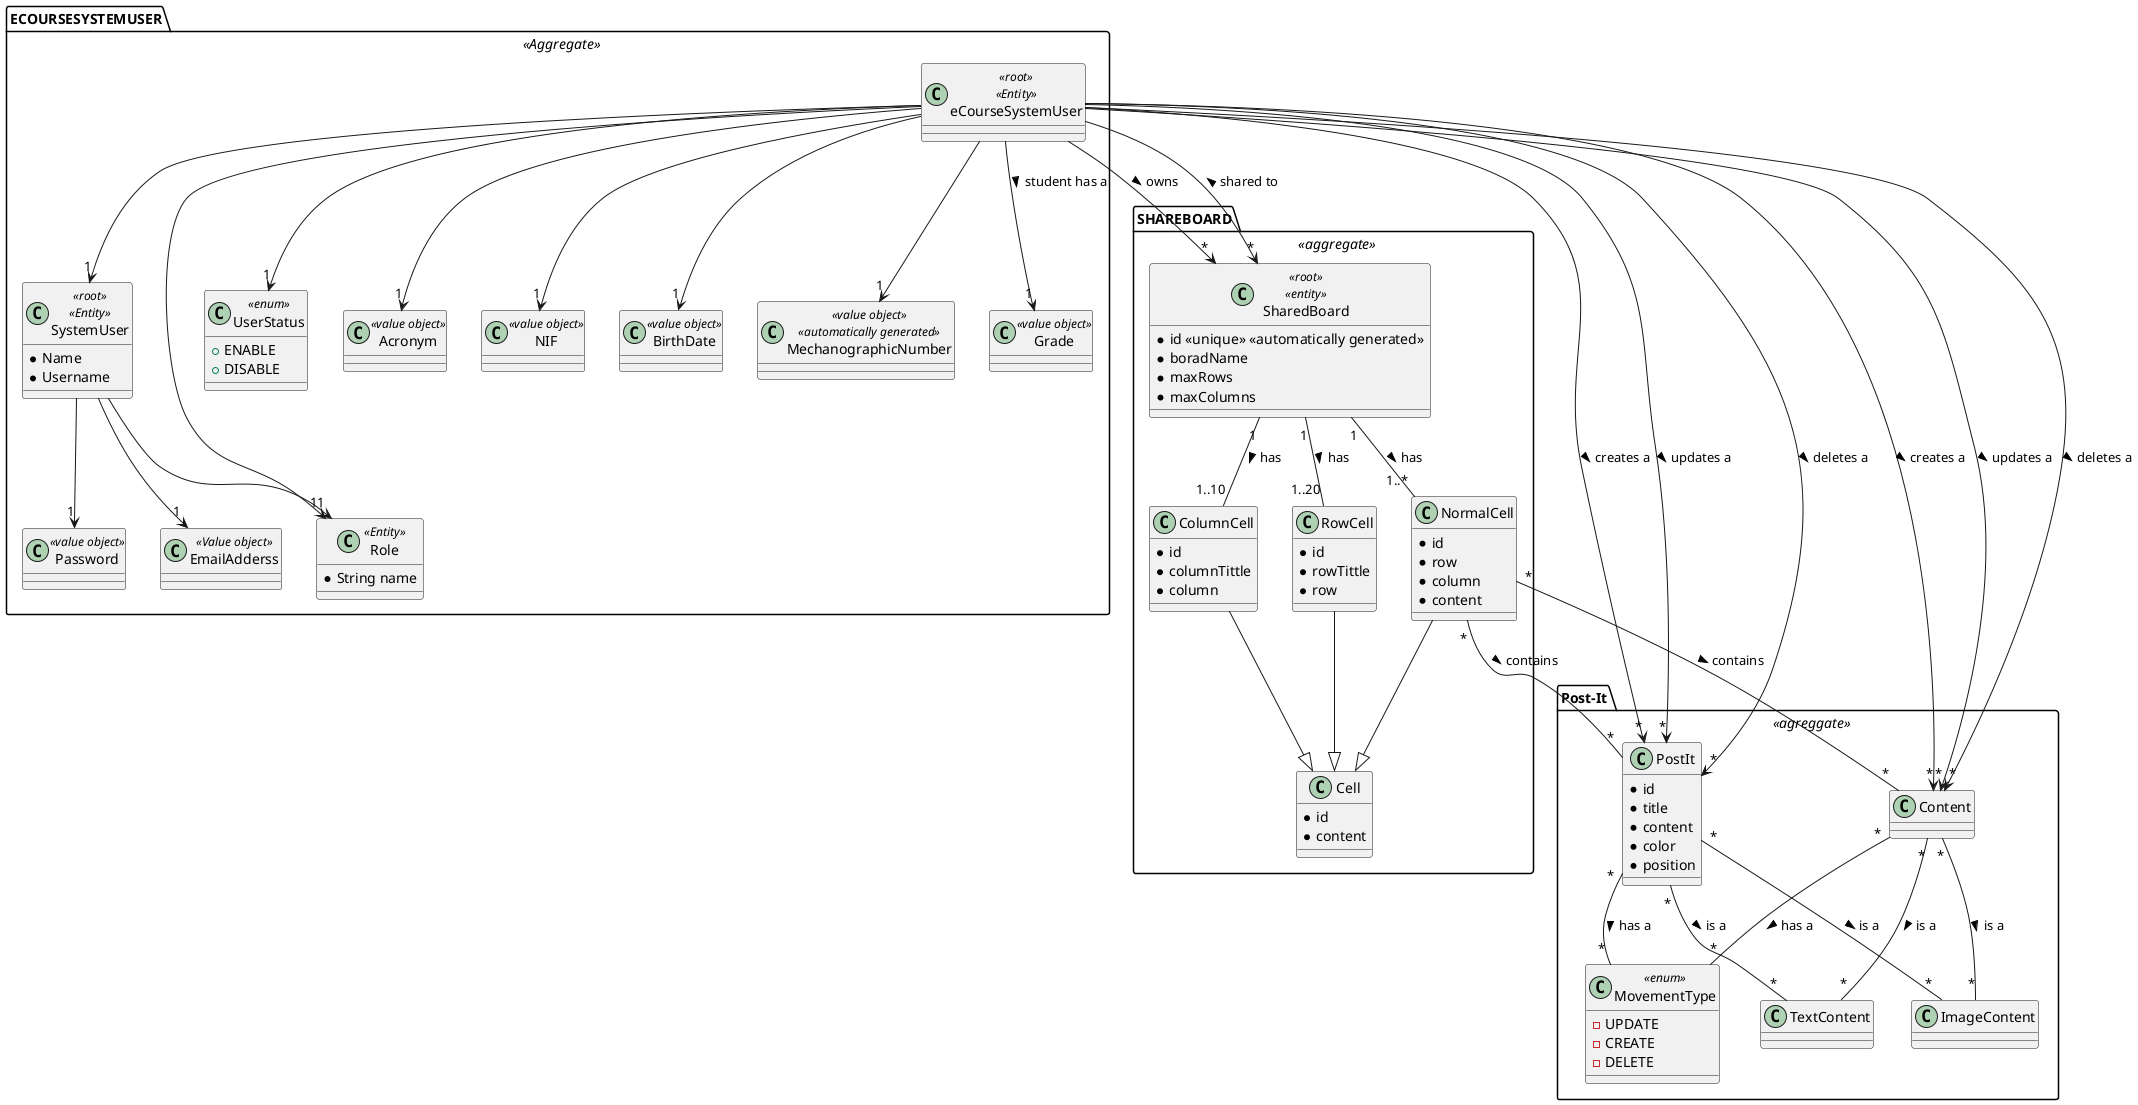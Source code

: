 @startuml
'https://plantuml.com/sequence-diagram


package "ECOURSESYSTEMUSER" <<Aggregate>> {

    class SystemUser <<root>> <<Entity>> {
        * Name
        * Username
    }

    class eCourseSystemUser <<root>> <<Entity>> {

    }

    class EmailAdderss <<Value object>>

    class Role <<Entity>> {
        * String name
    }

    class UserStatus <<enum>> {
        + ENABLE
        + DISABLE
    }

    class Password <<value object>>

    class Acronym <<value object>>

    class NIF <<value object>>

    class BirthDate <<value object>>

    class MechanographicNumber <<value object>> <<automatically generated>>

    class Grade <<value object>>

}


package "SHAREBOARD" <<aggregate>> {
    class SharedBoard <<root>> <<entity>> {
        * id <<unique>> <<automatically generated>>
        * boradName
        * maxRows
        * maxColumns
    }

    class Cell {
        * id
        * content
    }

    class NormalCell {
        * id
        * row
        * column
        * content
    }

    class ColumnCell {
        * id
        * columnTittle
        * column
    }

    class RowCell {
        * id
        * rowTittle
        * row
    }
}

package "Post-It" <<agreggate>> {

    class PostIt{
        * id
        * title
        * content
        * color
        * position
    }

    class Content

    class MovementType <<enum>> {
        - UPDATE
        - CREATE
        - DELETE
    }

    class TextContent

    class ImageContent
}



'Relationships

SystemUser --> "1" EmailAdderss
SystemUser --> "1" Password
SystemUser --> "1" Role

eCourseSystemUser --> "1" SystemUser
eCourseSystemUser --> "1" Role
eCourseSystemUser --> "1" UserStatus
eCourseSystemUser --> "1" Acronym
eCourseSystemUser --> "1" NIF
eCourseSystemUser --> "1" BirthDate
eCourseSystemUser --> "1" MechanographicNumber
eCourseSystemUser --> "1" Grade : student has a >
eCourseSystemUser --> "*" SharedBoard : owns >
eCourseSystemUser --> "*" SharedBoard : shared to <
eCourseSystemUser --> "*" PostIt : creates a >
eCourseSystemUser --> "*" PostIt : updates a >
eCourseSystemUser --> "*" PostIt : deletes a >
eCourseSystemUser --> "*" Content : creates a >
eCourseSystemUser --> "*" Content : updates a >
eCourseSystemUser --> "*" Content : deletes a >

SharedBoard "1" -- "1..20" RowCell : has >
SharedBoard "1" -- "1..10" ColumnCell : has >
SharedBoard "1" -- "1..*" NormalCell : has >

NormalCell --|> Cell
ColumnCell --|> Cell
RowCell --|> Cell

NormalCell "*" -- "*" Content : contains >
NormalCell "*" -- "*" PostIt : contains >

Content "*" -- "*" TextContent : is a >
Content "*" -- "*" ImageContent : is a >
Content "*" -- "*" MovementType : has a >

PostIt "*" -- "*" TextContent : is a >
PostIt "*" -- "*" ImageContent : is a >
PostIt "*" -- "*" MovementType : has a >

@enduml